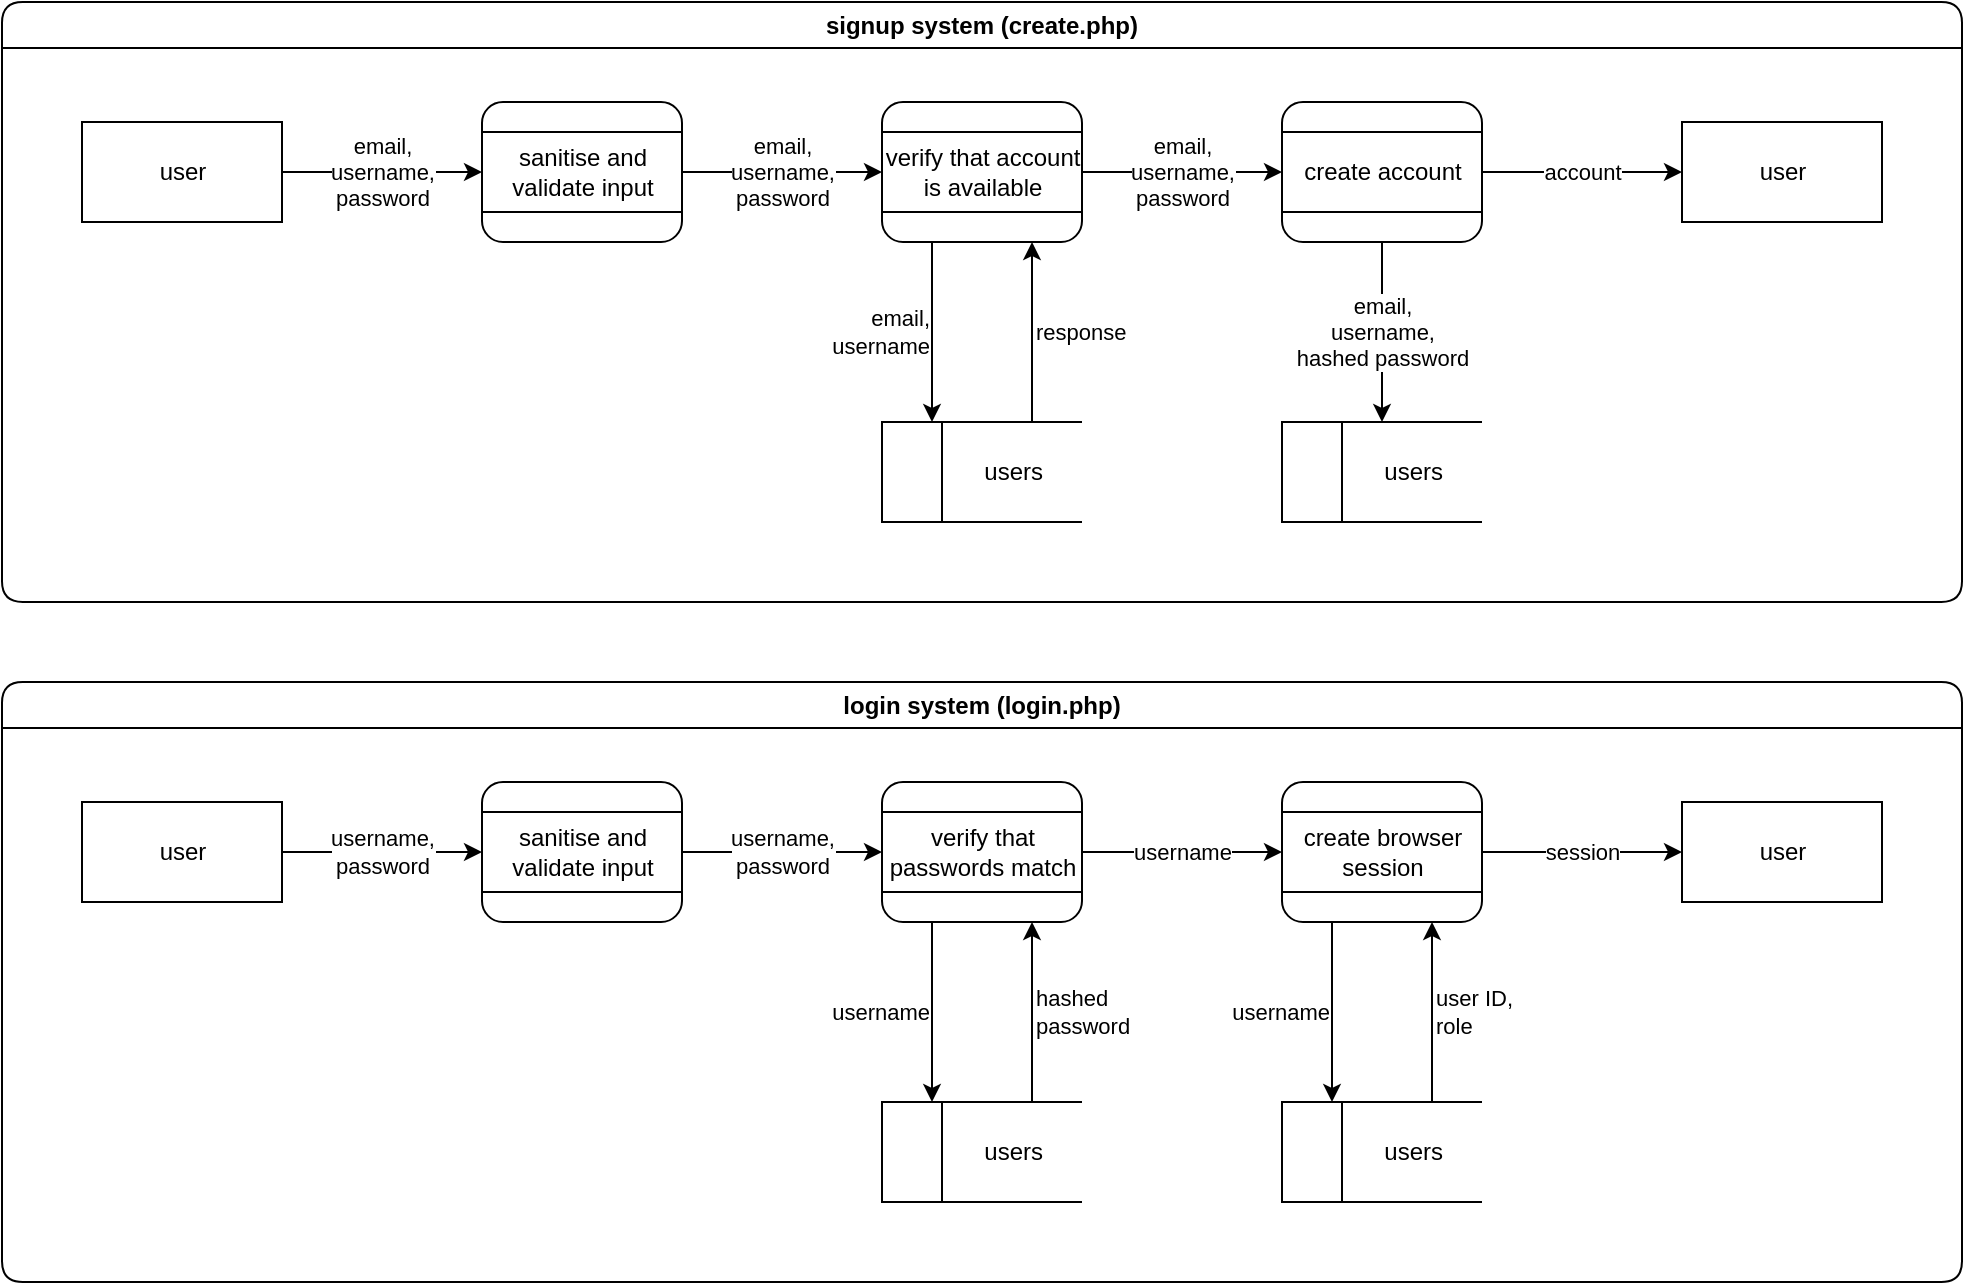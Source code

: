 <mxfile version="20.8.10" type="device"><diagram name="Page-1" id="MmcYe2nSXoIV_PRa-pRE"><mxGraphModel dx="1195" dy="740" grid="1" gridSize="10" guides="1" tooltips="1" connect="1" arrows="1" fold="1" page="1" pageScale="1" pageWidth="827" pageHeight="1169" math="0" shadow="0"><root><mxCell id="0"/><mxCell id="1" parent="0"/><mxCell id="d7CrB-v8tWP9uEyoI6vz-1" value="signup system (create.php)" style="swimlane;whiteSpace=wrap;html=1;glass=0;rounded=1;" parent="1" vertex="1"><mxGeometry x="40" y="40" width="980" height="300" as="geometry"/></mxCell><mxCell id="d7CrB-v8tWP9uEyoI6vz-18" value="email,&lt;br&gt;username,&lt;br&gt;password" style="edgeStyle=orthogonalEdgeStyle;rounded=0;orthogonalLoop=1;jettySize=auto;html=1;exitX=1;exitY=0.5;exitDx=0;exitDy=0;entryX=0;entryY=0.5;entryDx=0;entryDy=0;" parent="d7CrB-v8tWP9uEyoI6vz-1" source="d7CrB-v8tWP9uEyoI6vz-10" target="d7CrB-v8tWP9uEyoI6vz-58" edge="1"><mxGeometry relative="1" as="geometry"><mxPoint x="240" y="85" as="targetPoint"/></mxGeometry></mxCell><mxCell id="d7CrB-v8tWP9uEyoI6vz-10" value="user" style="html=1;dashed=0;whitespace=wrap;rounded=0;glass=0;sketch=0;" parent="d7CrB-v8tWP9uEyoI6vz-1" vertex="1"><mxGeometry x="40" y="60" width="100" height="50" as="geometry"/></mxCell><mxCell id="d7CrB-v8tWP9uEyoI6vz-57" value="" style="html=1;dashed=0;whitespace=wrap;rounded=1;glass=0;sketch=0;" parent="d7CrB-v8tWP9uEyoI6vz-1" vertex="1"><mxGeometry x="240" y="50" width="100" height="70" as="geometry"/></mxCell><mxCell id="d7CrB-v8tWP9uEyoI6vz-61" value="email,&lt;br&gt;username,&lt;br&gt;password" style="edgeStyle=orthogonalEdgeStyle;rounded=0;orthogonalLoop=1;jettySize=auto;html=1;exitX=1;exitY=0.5;exitDx=0;exitDy=0;entryX=0;entryY=0.5;entryDx=0;entryDy=0;" parent="d7CrB-v8tWP9uEyoI6vz-1" source="d7CrB-v8tWP9uEyoI6vz-58" target="d7CrB-v8tWP9uEyoI6vz-59" edge="1"><mxGeometry relative="1" as="geometry"/></mxCell><mxCell id="d7CrB-v8tWP9uEyoI6vz-58" value="sanitise and&lt;br&gt;validate input" style="html=1;dashed=0;whitespace=wrap;rounded=0;glass=0;sketch=0;" parent="d7CrB-v8tWP9uEyoI6vz-1" vertex="1"><mxGeometry x="240" y="65" width="100" height="40" as="geometry"/></mxCell><mxCell id="bz6a0HKph6Y-pl2oFIwe-2" value="email,&lt;br&gt;username" style="edgeStyle=orthogonalEdgeStyle;rounded=0;orthogonalLoop=1;jettySize=auto;html=1;exitX=0.25;exitY=1;exitDx=0;exitDy=0;entryX=0.25;entryY=0;entryDx=0;entryDy=0;entryPerimeter=0;align=right;" parent="d7CrB-v8tWP9uEyoI6vz-1" source="d7CrB-v8tWP9uEyoI6vz-59" target="bz6a0HKph6Y-pl2oFIwe-1" edge="1"><mxGeometry relative="1" as="geometry"/></mxCell><mxCell id="d7CrB-v8tWP9uEyoI6vz-59" value="" style="html=1;dashed=0;whitespace=wrap;rounded=1;glass=0;sketch=0;" parent="d7CrB-v8tWP9uEyoI6vz-1" vertex="1"><mxGeometry x="440" y="50" width="100" height="70" as="geometry"/></mxCell><mxCell id="bz6a0HKph6Y-pl2oFIwe-6" value="email,&lt;br&gt;username,&lt;br&gt;password" style="edgeStyle=orthogonalEdgeStyle;rounded=0;orthogonalLoop=1;jettySize=auto;html=1;exitX=1;exitY=0.5;exitDx=0;exitDy=0;entryX=0;entryY=0.5;entryDx=0;entryDy=0;" parent="d7CrB-v8tWP9uEyoI6vz-1" source="d7CrB-v8tWP9uEyoI6vz-60" target="bz6a0HKph6Y-pl2oFIwe-4" edge="1"><mxGeometry relative="1" as="geometry"/></mxCell><mxCell id="d7CrB-v8tWP9uEyoI6vz-60" value="verify that account&lt;br&gt;is available" style="html=1;dashed=0;whitespace=wrap;rounded=0;glass=0;sketch=0;" parent="d7CrB-v8tWP9uEyoI6vz-1" vertex="1"><mxGeometry x="440" y="65" width="100" height="40" as="geometry"/></mxCell><mxCell id="bz6a0HKph6Y-pl2oFIwe-3" value="response" style="edgeStyle=orthogonalEdgeStyle;rounded=0;orthogonalLoop=1;jettySize=auto;html=1;exitX=0.75;exitY=0;exitDx=0;exitDy=0;entryX=0.75;entryY=1;entryDx=0;entryDy=0;exitPerimeter=0;align=left;" parent="d7CrB-v8tWP9uEyoI6vz-1" source="bz6a0HKph6Y-pl2oFIwe-1" target="d7CrB-v8tWP9uEyoI6vz-59" edge="1"><mxGeometry relative="1" as="geometry"/></mxCell><mxCell id="bz6a0HKph6Y-pl2oFIwe-1" value="&lt;span style=&quot;white-space: pre;&quot;&gt;&#9;&lt;/span&gt;users" style="html=1;dashed=0;whitespace=wrap;shape=mxgraph.dfd.dataStoreID;align=center;spacingLeft=3;points=[[0,0],[0.5,0],[1,0],[0,0.5],[1,0.5],[0,1],[0.5,1],[1,1]];rounded=0;glass=0;sketch=0;" parent="d7CrB-v8tWP9uEyoI6vz-1" vertex="1"><mxGeometry x="440" y="210" width="100" height="50" as="geometry"/></mxCell><mxCell id="bz6a0HKph6Y-pl2oFIwe-9" value="email,&lt;br&gt;username,&lt;br&gt;hashed password" style="edgeStyle=orthogonalEdgeStyle;rounded=0;orthogonalLoop=1;jettySize=auto;html=1;exitX=0.5;exitY=1;exitDx=0;exitDy=0;entryX=0.5;entryY=0;entryDx=0;entryDy=0;" parent="d7CrB-v8tWP9uEyoI6vz-1" source="bz6a0HKph6Y-pl2oFIwe-4" target="bz6a0HKph6Y-pl2oFIwe-7" edge="1"><mxGeometry relative="1" as="geometry"/></mxCell><mxCell id="bz6a0HKph6Y-pl2oFIwe-4" value="" style="html=1;dashed=0;whitespace=wrap;rounded=1;glass=0;sketch=0;" parent="d7CrB-v8tWP9uEyoI6vz-1" vertex="1"><mxGeometry x="640" y="50" width="100" height="70" as="geometry"/></mxCell><mxCell id="bz6a0HKph6Y-pl2oFIwe-11" value="account" style="edgeStyle=orthogonalEdgeStyle;rounded=0;orthogonalLoop=1;jettySize=auto;html=1;exitX=1;exitY=0.5;exitDx=0;exitDy=0;entryX=0;entryY=0.5;entryDx=0;entryDy=0;" parent="d7CrB-v8tWP9uEyoI6vz-1" source="bz6a0HKph6Y-pl2oFIwe-5" target="bz6a0HKph6Y-pl2oFIwe-10" edge="1"><mxGeometry relative="1" as="geometry"/></mxCell><mxCell id="bz6a0HKph6Y-pl2oFIwe-5" value="create account" style="html=1;dashed=0;whitespace=wrap;rounded=0;glass=0;sketch=0;" parent="d7CrB-v8tWP9uEyoI6vz-1" vertex="1"><mxGeometry x="640" y="65" width="100" height="40" as="geometry"/></mxCell><mxCell id="bz6a0HKph6Y-pl2oFIwe-7" value="&lt;span style=&quot;white-space: pre;&quot;&gt;&#9;&lt;/span&gt;users" style="html=1;dashed=0;whitespace=wrap;shape=mxgraph.dfd.dataStoreID;align=center;spacingLeft=3;points=[[0,0],[0.5,0],[1,0],[0,0.5],[1,0.5],[0,1],[0.5,1],[1,1]];rounded=0;glass=0;sketch=0;" parent="d7CrB-v8tWP9uEyoI6vz-1" vertex="1"><mxGeometry x="640" y="210" width="100" height="50" as="geometry"/></mxCell><mxCell id="bz6a0HKph6Y-pl2oFIwe-10" value="user" style="html=1;dashed=0;whitespace=wrap;rounded=0;glass=0;sketch=0;" parent="d7CrB-v8tWP9uEyoI6vz-1" vertex="1"><mxGeometry x="840" y="60" width="100" height="50" as="geometry"/></mxCell><mxCell id="d7CrB-v8tWP9uEyoI6vz-37" value="login system (login.php)" style="swimlane;whiteSpace=wrap;html=1;glass=0;rounded=1;" parent="1" vertex="1"><mxGeometry x="40" y="380" width="980" height="300" as="geometry"/></mxCell><mxCell id="d7CrB-v8tWP9uEyoI6vz-38" value="username,&lt;br&gt;password" style="edgeStyle=orthogonalEdgeStyle;rounded=0;orthogonalLoop=1;jettySize=auto;html=1;exitX=1;exitY=0.5;exitDx=0;exitDy=0;entryX=0;entryY=0.5;entryDx=0;entryDy=0;" parent="d7CrB-v8tWP9uEyoI6vz-37" source="d7CrB-v8tWP9uEyoI6vz-39" target="d7CrB-v8tWP9uEyoI6vz-41" edge="1"><mxGeometry relative="1" as="geometry"/></mxCell><mxCell id="d7CrB-v8tWP9uEyoI6vz-39" value="user" style="html=1;dashed=0;whitespace=wrap;rounded=0;glass=0;sketch=0;" parent="d7CrB-v8tWP9uEyoI6vz-37" vertex="1"><mxGeometry x="40" y="60" width="100" height="50" as="geometry"/></mxCell><mxCell id="d7CrB-v8tWP9uEyoI6vz-40" value="" style="html=1;dashed=0;whitespace=wrap;rounded=1;glass=0;sketch=0;" parent="d7CrB-v8tWP9uEyoI6vz-37" vertex="1"><mxGeometry x="240" y="50" width="100" height="70" as="geometry"/></mxCell><mxCell id="d7CrB-v8tWP9uEyoI6vz-41" value="sanitise and&lt;br&gt;validate input" style="html=1;dashed=0;whitespace=wrap;rounded=0;glass=0;sketch=0;" parent="d7CrB-v8tWP9uEyoI6vz-37" vertex="1"><mxGeometry x="240" y="65" width="100" height="40" as="geometry"/></mxCell><mxCell id="d7CrB-v8tWP9uEyoI6vz-42" value="username,&lt;br&gt;password" style="edgeStyle=orthogonalEdgeStyle;rounded=0;orthogonalLoop=1;jettySize=auto;html=1;exitX=1;exitY=0.5;exitDx=0;exitDy=0;entryX=0;entryY=0.5;entryDx=0;entryDy=0;" parent="d7CrB-v8tWP9uEyoI6vz-37" source="d7CrB-v8tWP9uEyoI6vz-41" target="d7CrB-v8tWP9uEyoI6vz-46" edge="1"><mxGeometry relative="1" as="geometry"><mxPoint x="340.0" y="85.0" as="sourcePoint"/><mxPoint as="offset"/></mxGeometry></mxCell><mxCell id="d7CrB-v8tWP9uEyoI6vz-43" value="username" style="edgeStyle=orthogonalEdgeStyle;rounded=0;orthogonalLoop=1;jettySize=auto;html=1;exitX=0.25;exitY=1;exitDx=0;exitDy=0;entryX=0.25;entryY=0;entryDx=0;entryDy=0;entryPerimeter=0;align=right;" parent="d7CrB-v8tWP9uEyoI6vz-37" source="d7CrB-v8tWP9uEyoI6vz-44" target="d7CrB-v8tWP9uEyoI6vz-47" edge="1"><mxGeometry relative="1" as="geometry"/></mxCell><mxCell id="d7CrB-v8tWP9uEyoI6vz-44" value="" style="html=1;dashed=0;whitespace=wrap;rounded=1;glass=0;sketch=0;" parent="d7CrB-v8tWP9uEyoI6vz-37" vertex="1"><mxGeometry x="440" y="50" width="100" height="70" as="geometry"/></mxCell><mxCell id="d7CrB-v8tWP9uEyoI6vz-45" value="username" style="edgeStyle=orthogonalEdgeStyle;rounded=0;orthogonalLoop=1;jettySize=auto;html=1;exitX=1;exitY=0.5;exitDx=0;exitDy=0;entryX=0;entryY=0.5;entryDx=0;entryDy=0;" parent="d7CrB-v8tWP9uEyoI6vz-37" source="d7CrB-v8tWP9uEyoI6vz-46" target="d7CrB-v8tWP9uEyoI6vz-51" edge="1"><mxGeometry relative="1" as="geometry"/></mxCell><mxCell id="d7CrB-v8tWP9uEyoI6vz-46" value="verify that&lt;br&gt;passwords match" style="html=1;dashed=0;whitespace=wrap;rounded=0;glass=0;sketch=0;" parent="d7CrB-v8tWP9uEyoI6vz-37" vertex="1"><mxGeometry x="440" y="65" width="100" height="40" as="geometry"/></mxCell><mxCell id="d7CrB-v8tWP9uEyoI6vz-47" value="&lt;span style=&quot;white-space: pre;&quot;&gt;&#9;&lt;/span&gt;users" style="html=1;dashed=0;whitespace=wrap;shape=mxgraph.dfd.dataStoreID;align=center;spacingLeft=3;points=[[0,0],[0.5,0],[1,0],[0,0.5],[1,0.5],[0,1],[0.5,1],[1,1]];rounded=0;glass=0;sketch=0;" parent="d7CrB-v8tWP9uEyoI6vz-37" vertex="1"><mxGeometry x="440" y="210" width="100" height="50" as="geometry"/></mxCell><mxCell id="d7CrB-v8tWP9uEyoI6vz-48" value="hashed&lt;br&gt;password" style="edgeStyle=orthogonalEdgeStyle;rounded=0;orthogonalLoop=1;jettySize=auto;html=1;entryX=0.75;entryY=1;entryDx=0;entryDy=0;exitX=0.75;exitY=0;exitDx=0;exitDy=0;exitPerimeter=0;align=left;" parent="d7CrB-v8tWP9uEyoI6vz-37" source="d7CrB-v8tWP9uEyoI6vz-47" target="d7CrB-v8tWP9uEyoI6vz-44" edge="1"><mxGeometry x="0.005" relative="1" as="geometry"><mxPoint x="560" y="160" as="targetPoint"/><mxPoint x="550" y="190" as="sourcePoint"/><mxPoint as="offset"/></mxGeometry></mxCell><mxCell id="d7CrB-v8tWP9uEyoI6vz-49" value="username" style="edgeStyle=orthogonalEdgeStyle;rounded=0;orthogonalLoop=1;jettySize=auto;html=1;exitX=0.25;exitY=1;exitDx=0;exitDy=0;entryX=0.25;entryY=0;entryDx=0;entryDy=0;entryPerimeter=0;align=right;" parent="d7CrB-v8tWP9uEyoI6vz-37" source="d7CrB-v8tWP9uEyoI6vz-50" target="d7CrB-v8tWP9uEyoI6vz-53" edge="1"><mxGeometry relative="1" as="geometry"/></mxCell><mxCell id="d7CrB-v8tWP9uEyoI6vz-50" value="" style="html=1;dashed=0;whitespace=wrap;rounded=1;glass=0;sketch=0;" parent="d7CrB-v8tWP9uEyoI6vz-37" vertex="1"><mxGeometry x="640" y="50" width="100" height="70" as="geometry"/></mxCell><mxCell id="d7CrB-v8tWP9uEyoI6vz-51" value="create browser&lt;br&gt;session" style="html=1;dashed=0;whitespace=wrap;rounded=0;glass=0;sketch=0;" parent="d7CrB-v8tWP9uEyoI6vz-37" vertex="1"><mxGeometry x="640" y="65" width="100" height="40" as="geometry"/></mxCell><mxCell id="d7CrB-v8tWP9uEyoI6vz-52" value="user ID,&lt;br style=&quot;&quot;&gt;&lt;div style=&quot;&quot;&gt;role&lt;/div&gt;" style="edgeStyle=orthogonalEdgeStyle;rounded=0;orthogonalLoop=1;jettySize=auto;html=1;exitX=0.75;exitY=0;exitDx=0;exitDy=0;entryX=0.75;entryY=1;entryDx=0;entryDy=0;exitPerimeter=0;align=left;" parent="d7CrB-v8tWP9uEyoI6vz-37" source="d7CrB-v8tWP9uEyoI6vz-53" target="d7CrB-v8tWP9uEyoI6vz-50" edge="1"><mxGeometry relative="1" as="geometry"/></mxCell><mxCell id="d7CrB-v8tWP9uEyoI6vz-53" value="&lt;span style=&quot;white-space: pre;&quot;&gt;&#9;&lt;/span&gt;users" style="html=1;dashed=0;whitespace=wrap;shape=mxgraph.dfd.dataStoreID;align=center;spacingLeft=3;points=[[0,0],[0.5,0],[1,0],[0,0.5],[1,0.5],[0,1],[0.5,1],[1,1]];rounded=0;glass=0;sketch=0;" parent="d7CrB-v8tWP9uEyoI6vz-37" vertex="1"><mxGeometry x="640" y="210" width="100" height="50" as="geometry"/></mxCell><mxCell id="d7CrB-v8tWP9uEyoI6vz-54" value="user" style="html=1;dashed=0;whitespace=wrap;rounded=0;glass=0;sketch=0;" parent="d7CrB-v8tWP9uEyoI6vz-37" vertex="1"><mxGeometry x="840" y="60" width="100" height="50" as="geometry"/></mxCell><mxCell id="d7CrB-v8tWP9uEyoI6vz-55" value="session" style="edgeStyle=orthogonalEdgeStyle;rounded=0;orthogonalLoop=1;jettySize=auto;html=1;entryX=0;entryY=0.5;entryDx=0;entryDy=0;" parent="d7CrB-v8tWP9uEyoI6vz-37" source="d7CrB-v8tWP9uEyoI6vz-51" target="d7CrB-v8tWP9uEyoI6vz-54" edge="1"><mxGeometry relative="1" as="geometry"><mxPoint x="800" y="80" as="targetPoint"/></mxGeometry></mxCell></root></mxGraphModel></diagram></mxfile>